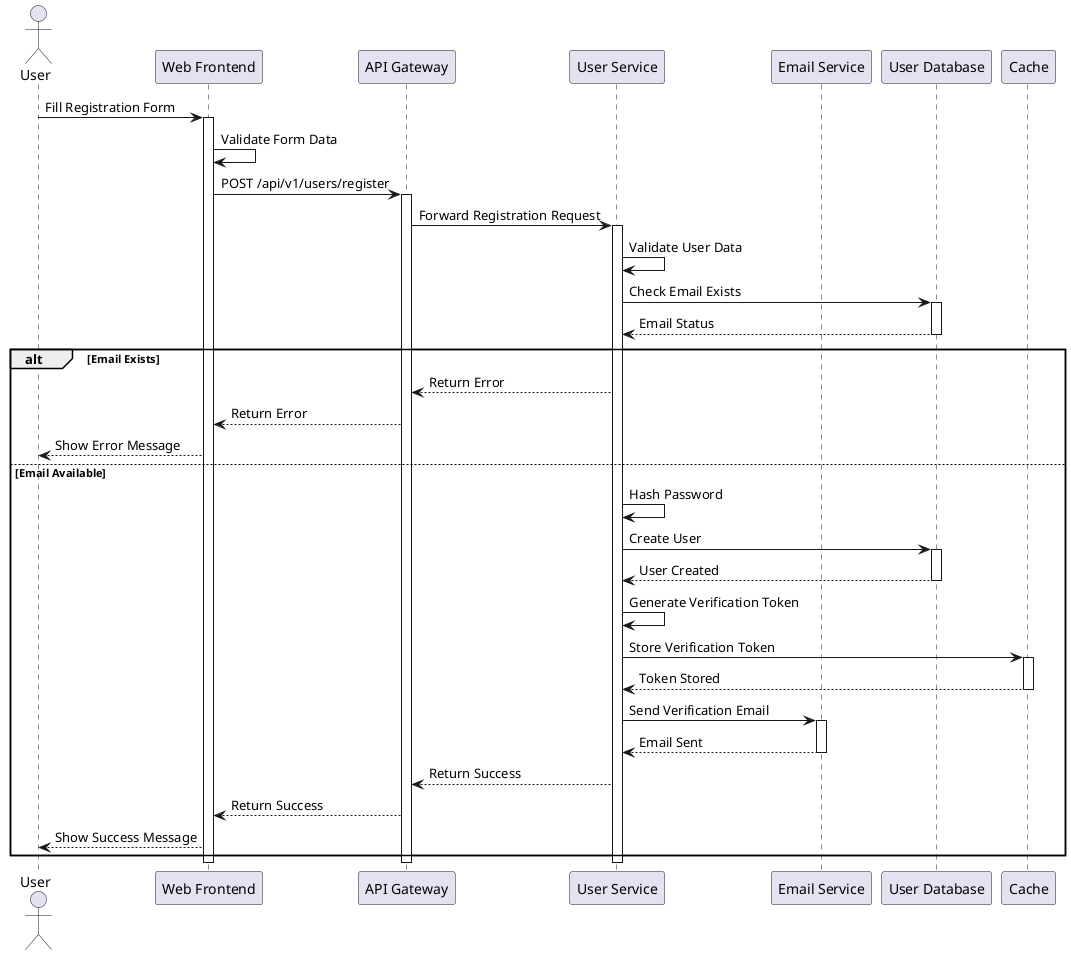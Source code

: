 @startuml User Registration Process

actor User
participant "Web Frontend" as Frontend
participant "API Gateway" as Gateway
participant "User Service" as UserService
participant "Email Service" as EmailService
participant "User Database" as UserDB
participant "Cache" as Cache

User -> Frontend: Fill Registration Form
activate Frontend

Frontend -> Frontend: Validate Form Data
Frontend -> Gateway: POST /api/v1/users/register
activate Gateway

Gateway -> UserService: Forward Registration Request
activate UserService

UserService -> UserService: Validate User Data
UserService -> UserDB: Check Email Exists
activate UserDB
UserDB --> UserService: Email Status
deactivate UserDB

alt Email Exists
    UserService --> Gateway: Return Error
    Gateway --> Frontend: Return Error
    Frontend --> User: Show Error Message
else Email Available
    UserService -> UserService: Hash Password
    UserService -> UserDB: Create User
    activate UserDB
    UserDB --> UserService: User Created
    deactivate UserDB
    
    UserService -> UserService: Generate Verification Token
    UserService -> Cache: Store Verification Token
    activate Cache
    Cache --> UserService: Token Stored
    deactivate Cache
    
    UserService -> EmailService: Send Verification Email
    activate EmailService
    EmailService --> UserService: Email Sent
    deactivate EmailService
    
    UserService --> Gateway: Return Success
    Gateway --> Frontend: Return Success
    Frontend --> User: Show Success Message
end

deactivate UserService
deactivate Gateway
deactivate Frontend

@enduml 
